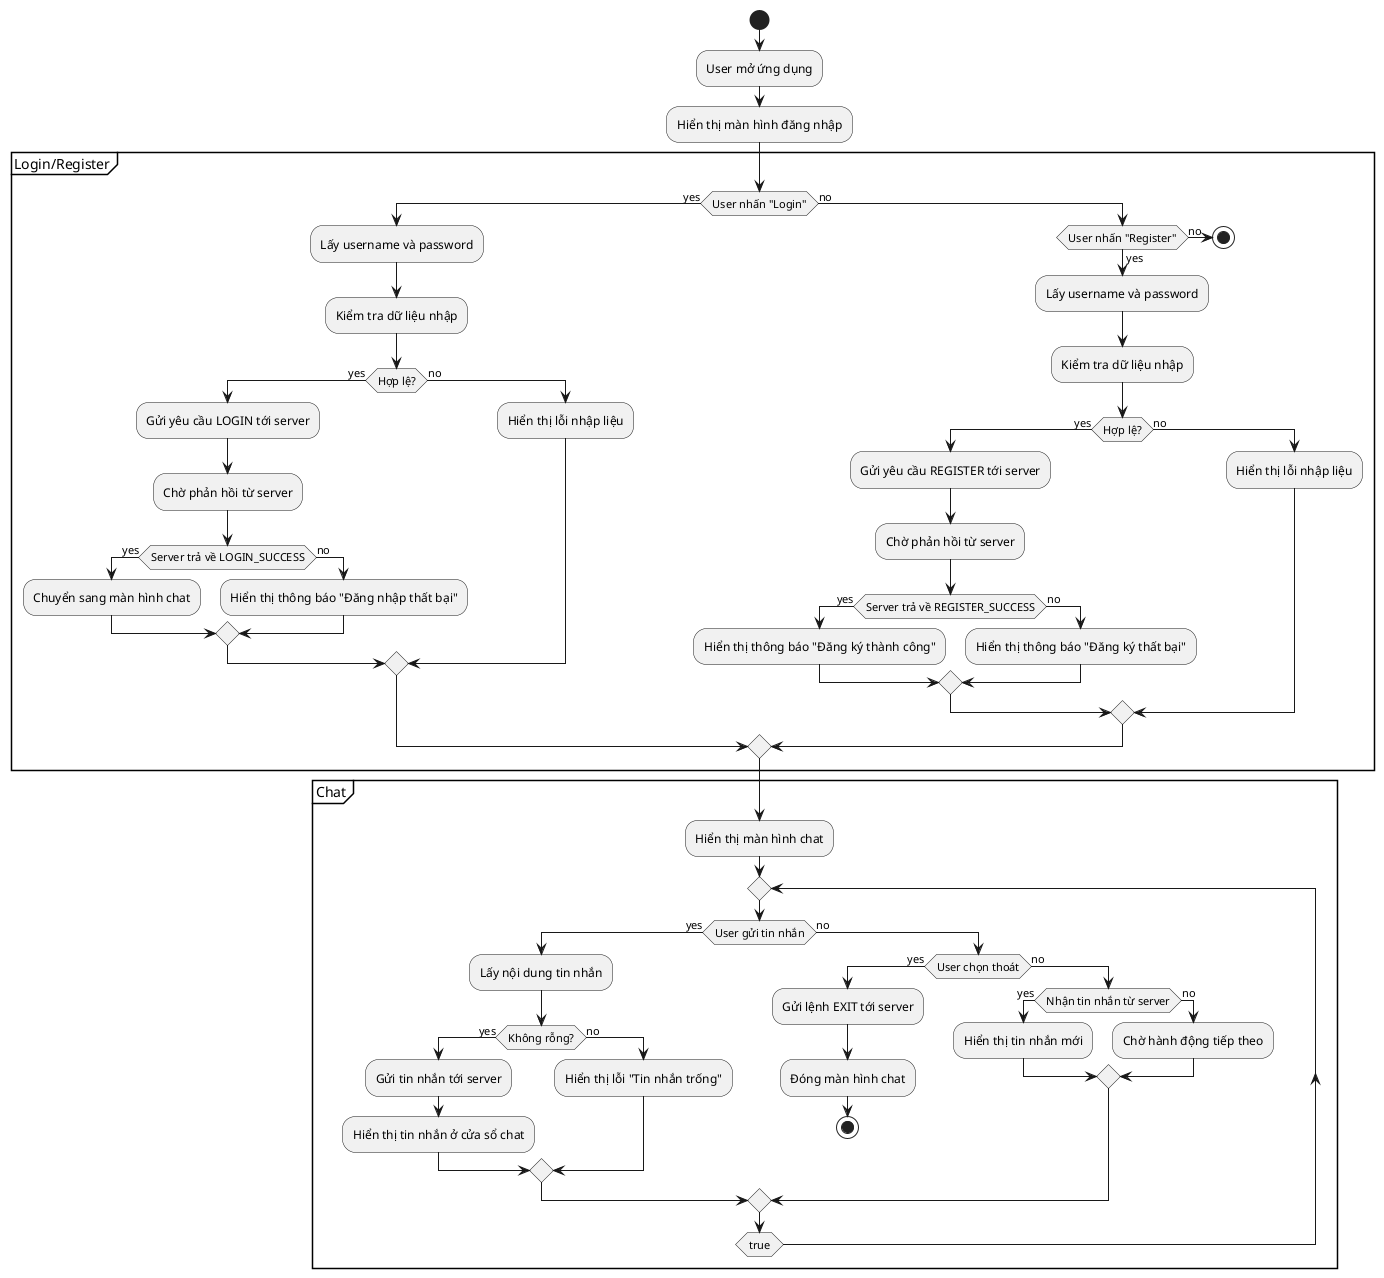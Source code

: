 @startuml gui_activity_diagram
start

:User mở ứng dụng;
:Hiển thị màn hình đăng nhập;

partition "Login/Register" {
    if (User nhấn "Login") then (yes)
        :Lấy username và password;
        :Kiểm tra dữ liệu nhập;
        if (Hợp lệ?) then (yes)
            :Gửi yêu cầu LOGIN tới server;
            :Chờ phản hồi từ server;
            if (Server trả về LOGIN_SUCCESS) then (yes)
                :Chuyển sang màn hình chat;
            else (no)
                :Hiển thị thông báo "Đăng nhập thất bại";
            endif
        else (no)
            :Hiển thị lỗi nhập liệu;
        endif
    else (no)
        if (User nhấn "Register") then (yes)
            :Lấy username và password;
            :Kiểm tra dữ liệu nhập;
            if (Hợp lệ?) then (yes)
                :Gửi yêu cầu REGISTER tới server;
                :Chờ phản hồi từ server;
                if (Server trả về REGISTER_SUCCESS) then (yes)
                    :Hiển thị thông báo "Đăng ký thành công";
                else (no)
                    :Hiển thị thông báo "Đăng ký thất bại";
                endif
            else (no)
                :Hiển thị lỗi nhập liệu;
            endif
        else (no)
            stop
        endif
    endif
}

partition "Chat" {
    :Hiển thị màn hình chat;
    repeat
        if (User gửi tin nhắn) then (yes)
            :Lấy nội dung tin nhắn;
            if (Không rỗng?) then (yes)
                :Gửi tin nhắn tới server;
                :Hiển thị tin nhắn ở cửa sổ chat;
            else (no)
                :Hiển thị lỗi "Tin nhắn trống";
            endif
        else (no)
            if (User chọn thoát) then (yes)
                :Gửi lệnh EXIT tới server;
                :Đóng màn hình chat;
                stop
            else (no)
                if (Nhận tin nhắn từ server) then (yes)
                    :Hiển thị tin nhắn mới;
                else (no)
                    :Chờ hành động tiếp theo;
                endif
            endif
        endif
    repeat while (true)
}

@enduml